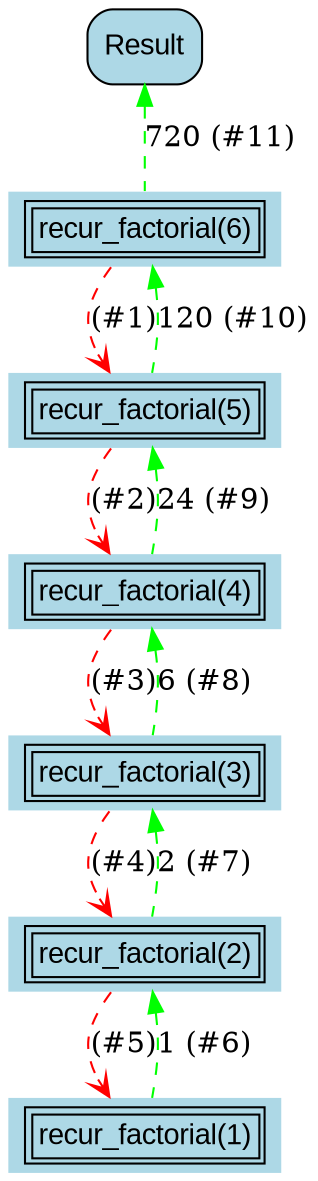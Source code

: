 digraph "rc-graph" {
fontsize=14;
fontcolor=black;
node [shape=ellipse, style=filled, fillcolor=lightblue, fontname=Arial];
edge [color=darkblue, style=dashed, arrowhead=vee];
2012694276800 [label=<<TABLE><TR><TD>recur_factorial(6)</TD></TR></TABLE>>, shape=plaintext];
2012695447472 [label=<<TABLE><TR><TD>recur_factorial(5)</TD></TR></TABLE>>, shape=plaintext];
2012695453728 [label=<<TABLE><TR><TD>recur_factorial(4)</TD></TR></TABLE>>, shape=plaintext];
2012695460528 [label=<<TABLE><TR><TD>recur_factorial(3)</TD></TR></TABLE>>, shape=plaintext];
2012695664272 [label=<<TABLE><TR><TD>recur_factorial(2)</TD></TR></TABLE>>, shape=plaintext];
2012695672160 [label=<<TABLE><TR><TD>recur_factorial(1)</TD></TR></TABLE>>, shape=plaintext];
2012694276800 -> 2012695447472 [color=red, label="(#1)"];
2012695447472 -> 2012695453728 [color=red, label="(#2)"];
2012695453728 -> 2012695460528 [color=red, label="(#3)"];
2012695460528 -> 2012695664272 [color=red, label="(#4)"];
2012695664272 -> 2012695672160 [color=red, label="(#5)"];
2012694276800 -> 2012695447472 [dir=back, label="120 (#10)", color=green, headport=c];
99999999 [shape=Mrecord, label=Result];
99999999 -> 2012694276800 [dir=back, label="720 (#11)", color=Green, headport=c];
2012695447472 -> 2012695453728 [dir=back, label="24 (#9)", color=green, headport=c];
2012695453728 -> 2012695460528 [dir=back, label="6 (#8)", color=green, headport=c];
2012695460528 -> 2012695664272 [dir=back, label="2 (#7)", color=green, headport=c];
2012695664272 -> 2012695672160 [dir=back, label="1 (#6)", color=green, headport=c];
}
